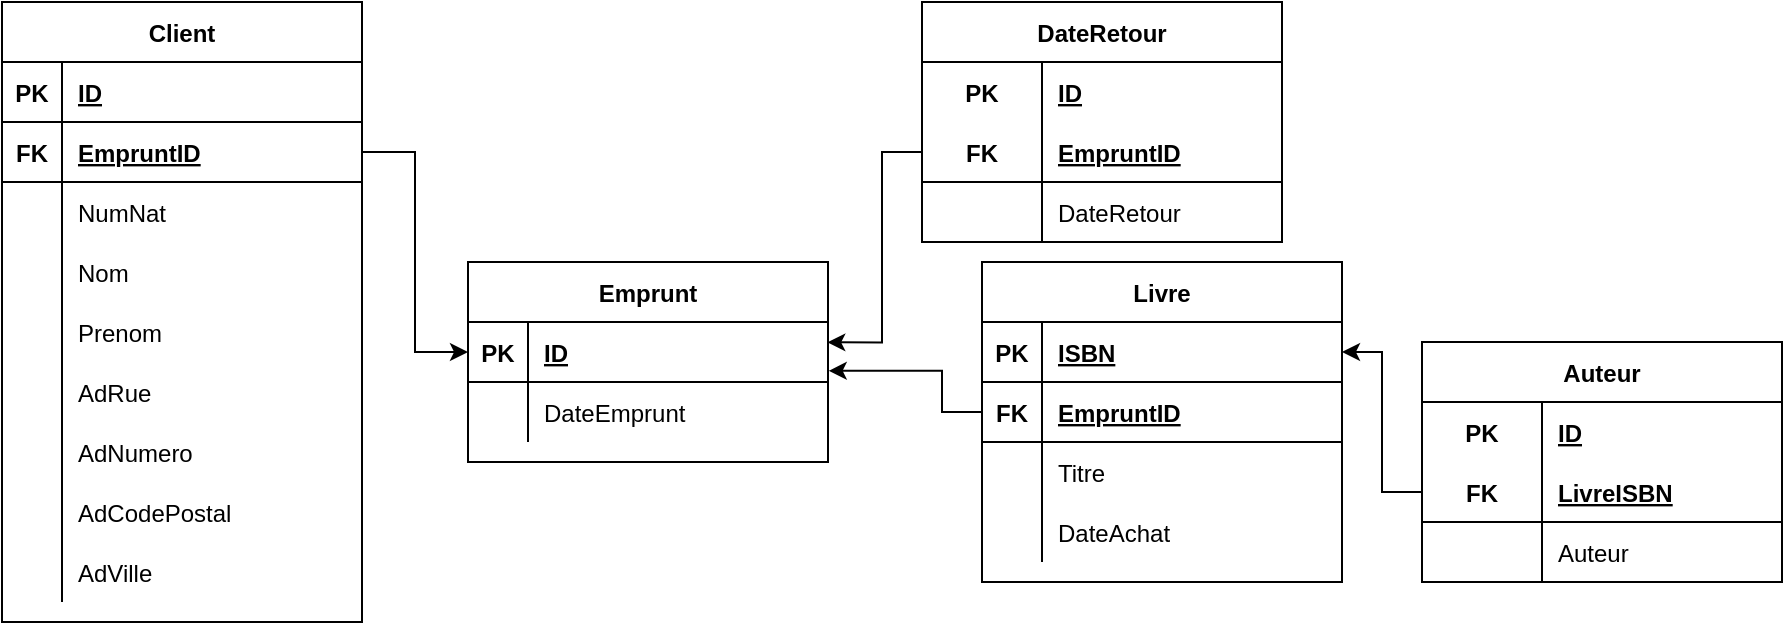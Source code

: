 <mxfile version="18.1.3" type="device"><diagram id="33mG2q-k4386xoAOhq_-" name="Page-1"><mxGraphModel dx="1155" dy="2163" grid="1" gridSize="10" guides="1" tooltips="1" connect="1" arrows="1" fold="1" page="1" pageScale="1" pageWidth="827" pageHeight="1169" math="0" shadow="0"><root><mxCell id="0"/><mxCell id="1" parent="0"/><mxCell id="goXRgrMBlFIu675UcL6D-1" value="Client" style="shape=table;startSize=30;container=1;collapsible=1;childLayout=tableLayout;fixedRows=1;rowLines=0;fontStyle=1;align=center;resizeLast=1;" vertex="1" parent="1"><mxGeometry y="100" width="180" height="310" as="geometry"/></mxCell><mxCell id="goXRgrMBlFIu675UcL6D-2" value="" style="shape=tableRow;horizontal=0;startSize=0;swimlaneHead=0;swimlaneBody=0;fillColor=none;collapsible=0;dropTarget=0;points=[[0,0.5],[1,0.5]];portConstraint=eastwest;top=0;left=0;right=0;bottom=1;" vertex="1" parent="goXRgrMBlFIu675UcL6D-1"><mxGeometry y="30" width="180" height="30" as="geometry"/></mxCell><mxCell id="goXRgrMBlFIu675UcL6D-3" value="PK" style="shape=partialRectangle;connectable=0;fillColor=none;top=0;left=0;bottom=0;right=0;fontStyle=1;overflow=hidden;" vertex="1" parent="goXRgrMBlFIu675UcL6D-2"><mxGeometry width="30" height="30" as="geometry"><mxRectangle width="30" height="30" as="alternateBounds"/></mxGeometry></mxCell><mxCell id="goXRgrMBlFIu675UcL6D-4" value="ID" style="shape=partialRectangle;connectable=0;fillColor=none;top=0;left=0;bottom=0;right=0;align=left;spacingLeft=6;fontStyle=5;overflow=hidden;" vertex="1" parent="goXRgrMBlFIu675UcL6D-2"><mxGeometry x="30" width="150" height="30" as="geometry"><mxRectangle width="150" height="30" as="alternateBounds"/></mxGeometry></mxCell><mxCell id="goXRgrMBlFIu675UcL6D-110" value="" style="shape=tableRow;horizontal=0;startSize=0;swimlaneHead=0;swimlaneBody=0;fillColor=none;collapsible=0;dropTarget=0;points=[[0,0.5],[1,0.5]];portConstraint=eastwest;top=0;left=0;right=0;bottom=1;" vertex="1" parent="goXRgrMBlFIu675UcL6D-1"><mxGeometry y="60" width="180" height="30" as="geometry"/></mxCell><mxCell id="goXRgrMBlFIu675UcL6D-111" value="FK" style="shape=partialRectangle;connectable=0;fillColor=none;top=0;left=0;bottom=0;right=0;fontStyle=1;overflow=hidden;" vertex="1" parent="goXRgrMBlFIu675UcL6D-110"><mxGeometry width="30" height="30" as="geometry"><mxRectangle width="30" height="30" as="alternateBounds"/></mxGeometry></mxCell><mxCell id="goXRgrMBlFIu675UcL6D-112" value="EmpruntID" style="shape=partialRectangle;connectable=0;fillColor=none;top=0;left=0;bottom=0;right=0;align=left;spacingLeft=6;fontStyle=5;overflow=hidden;" vertex="1" parent="goXRgrMBlFIu675UcL6D-110"><mxGeometry x="30" width="150" height="30" as="geometry"><mxRectangle width="150" height="30" as="alternateBounds"/></mxGeometry></mxCell><mxCell id="goXRgrMBlFIu675UcL6D-5" value="" style="shape=tableRow;horizontal=0;startSize=0;swimlaneHead=0;swimlaneBody=0;fillColor=none;collapsible=0;dropTarget=0;points=[[0,0.5],[1,0.5]];portConstraint=eastwest;top=0;left=0;right=0;bottom=0;" vertex="1" parent="goXRgrMBlFIu675UcL6D-1"><mxGeometry y="90" width="180" height="30" as="geometry"/></mxCell><mxCell id="goXRgrMBlFIu675UcL6D-6" value="" style="shape=partialRectangle;connectable=0;fillColor=none;top=0;left=0;bottom=0;right=0;editable=1;overflow=hidden;" vertex="1" parent="goXRgrMBlFIu675UcL6D-5"><mxGeometry width="30" height="30" as="geometry"><mxRectangle width="30" height="30" as="alternateBounds"/></mxGeometry></mxCell><mxCell id="goXRgrMBlFIu675UcL6D-7" value="NumNat" style="shape=partialRectangle;connectable=0;fillColor=none;top=0;left=0;bottom=0;right=0;align=left;spacingLeft=6;overflow=hidden;" vertex="1" parent="goXRgrMBlFIu675UcL6D-5"><mxGeometry x="30" width="150" height="30" as="geometry"><mxRectangle width="150" height="30" as="alternateBounds"/></mxGeometry></mxCell><mxCell id="goXRgrMBlFIu675UcL6D-8" value="" style="shape=tableRow;horizontal=0;startSize=0;swimlaneHead=0;swimlaneBody=0;fillColor=none;collapsible=0;dropTarget=0;points=[[0,0.5],[1,0.5]];portConstraint=eastwest;top=0;left=0;right=0;bottom=0;" vertex="1" parent="goXRgrMBlFIu675UcL6D-1"><mxGeometry y="120" width="180" height="30" as="geometry"/></mxCell><mxCell id="goXRgrMBlFIu675UcL6D-9" value="" style="shape=partialRectangle;connectable=0;fillColor=none;top=0;left=0;bottom=0;right=0;editable=1;overflow=hidden;" vertex="1" parent="goXRgrMBlFIu675UcL6D-8"><mxGeometry width="30" height="30" as="geometry"><mxRectangle width="30" height="30" as="alternateBounds"/></mxGeometry></mxCell><mxCell id="goXRgrMBlFIu675UcL6D-10" value="Nom" style="shape=partialRectangle;connectable=0;fillColor=none;top=0;left=0;bottom=0;right=0;align=left;spacingLeft=6;overflow=hidden;" vertex="1" parent="goXRgrMBlFIu675UcL6D-8"><mxGeometry x="30" width="150" height="30" as="geometry"><mxRectangle width="150" height="30" as="alternateBounds"/></mxGeometry></mxCell><mxCell id="goXRgrMBlFIu675UcL6D-11" value="" style="shape=tableRow;horizontal=0;startSize=0;swimlaneHead=0;swimlaneBody=0;fillColor=none;collapsible=0;dropTarget=0;points=[[0,0.5],[1,0.5]];portConstraint=eastwest;top=0;left=0;right=0;bottom=0;" vertex="1" parent="goXRgrMBlFIu675UcL6D-1"><mxGeometry y="150" width="180" height="30" as="geometry"/></mxCell><mxCell id="goXRgrMBlFIu675UcL6D-12" value="" style="shape=partialRectangle;connectable=0;fillColor=none;top=0;left=0;bottom=0;right=0;editable=1;overflow=hidden;" vertex="1" parent="goXRgrMBlFIu675UcL6D-11"><mxGeometry width="30" height="30" as="geometry"><mxRectangle width="30" height="30" as="alternateBounds"/></mxGeometry></mxCell><mxCell id="goXRgrMBlFIu675UcL6D-13" value="Prenom" style="shape=partialRectangle;connectable=0;fillColor=none;top=0;left=0;bottom=0;right=0;align=left;spacingLeft=6;overflow=hidden;" vertex="1" parent="goXRgrMBlFIu675UcL6D-11"><mxGeometry x="30" width="150" height="30" as="geometry"><mxRectangle width="150" height="30" as="alternateBounds"/></mxGeometry></mxCell><mxCell id="goXRgrMBlFIu675UcL6D-47" value="" style="shape=tableRow;horizontal=0;startSize=0;swimlaneHead=0;swimlaneBody=0;fillColor=none;collapsible=0;dropTarget=0;points=[[0,0.5],[1,0.5]];portConstraint=eastwest;top=0;left=0;right=0;bottom=0;" vertex="1" parent="goXRgrMBlFIu675UcL6D-1"><mxGeometry y="180" width="180" height="30" as="geometry"/></mxCell><mxCell id="goXRgrMBlFIu675UcL6D-48" value="" style="shape=partialRectangle;connectable=0;fillColor=none;top=0;left=0;bottom=0;right=0;editable=1;overflow=hidden;" vertex="1" parent="goXRgrMBlFIu675UcL6D-47"><mxGeometry width="30" height="30" as="geometry"><mxRectangle width="30" height="30" as="alternateBounds"/></mxGeometry></mxCell><mxCell id="goXRgrMBlFIu675UcL6D-49" value="AdRue" style="shape=partialRectangle;connectable=0;fillColor=none;top=0;left=0;bottom=0;right=0;align=left;spacingLeft=6;overflow=hidden;" vertex="1" parent="goXRgrMBlFIu675UcL6D-47"><mxGeometry x="30" width="150" height="30" as="geometry"><mxRectangle width="150" height="30" as="alternateBounds"/></mxGeometry></mxCell><mxCell id="goXRgrMBlFIu675UcL6D-50" value="" style="shape=tableRow;horizontal=0;startSize=0;swimlaneHead=0;swimlaneBody=0;fillColor=none;collapsible=0;dropTarget=0;points=[[0,0.5],[1,0.5]];portConstraint=eastwest;top=0;left=0;right=0;bottom=0;" vertex="1" parent="goXRgrMBlFIu675UcL6D-1"><mxGeometry y="210" width="180" height="30" as="geometry"/></mxCell><mxCell id="goXRgrMBlFIu675UcL6D-51" value="" style="shape=partialRectangle;connectable=0;fillColor=none;top=0;left=0;bottom=0;right=0;editable=1;overflow=hidden;" vertex="1" parent="goXRgrMBlFIu675UcL6D-50"><mxGeometry width="30" height="30" as="geometry"><mxRectangle width="30" height="30" as="alternateBounds"/></mxGeometry></mxCell><mxCell id="goXRgrMBlFIu675UcL6D-52" value="AdNumero" style="shape=partialRectangle;connectable=0;fillColor=none;top=0;left=0;bottom=0;right=0;align=left;spacingLeft=6;overflow=hidden;" vertex="1" parent="goXRgrMBlFIu675UcL6D-50"><mxGeometry x="30" width="150" height="30" as="geometry"><mxRectangle width="150" height="30" as="alternateBounds"/></mxGeometry></mxCell><mxCell id="goXRgrMBlFIu675UcL6D-53" value="" style="shape=tableRow;horizontal=0;startSize=0;swimlaneHead=0;swimlaneBody=0;fillColor=none;collapsible=0;dropTarget=0;points=[[0,0.5],[1,0.5]];portConstraint=eastwest;top=0;left=0;right=0;bottom=0;" vertex="1" parent="goXRgrMBlFIu675UcL6D-1"><mxGeometry y="240" width="180" height="30" as="geometry"/></mxCell><mxCell id="goXRgrMBlFIu675UcL6D-54" value="" style="shape=partialRectangle;connectable=0;fillColor=none;top=0;left=0;bottom=0;right=0;editable=1;overflow=hidden;" vertex="1" parent="goXRgrMBlFIu675UcL6D-53"><mxGeometry width="30" height="30" as="geometry"><mxRectangle width="30" height="30" as="alternateBounds"/></mxGeometry></mxCell><mxCell id="goXRgrMBlFIu675UcL6D-55" value="AdCodePostal" style="shape=partialRectangle;connectable=0;fillColor=none;top=0;left=0;bottom=0;right=0;align=left;spacingLeft=6;overflow=hidden;" vertex="1" parent="goXRgrMBlFIu675UcL6D-53"><mxGeometry x="30" width="150" height="30" as="geometry"><mxRectangle width="150" height="30" as="alternateBounds"/></mxGeometry></mxCell><mxCell id="goXRgrMBlFIu675UcL6D-56" value="" style="shape=tableRow;horizontal=0;startSize=0;swimlaneHead=0;swimlaneBody=0;fillColor=none;collapsible=0;dropTarget=0;points=[[0,0.5],[1,0.5]];portConstraint=eastwest;top=0;left=0;right=0;bottom=0;" vertex="1" parent="goXRgrMBlFIu675UcL6D-1"><mxGeometry y="270" width="180" height="30" as="geometry"/></mxCell><mxCell id="goXRgrMBlFIu675UcL6D-57" value="" style="shape=partialRectangle;connectable=0;fillColor=none;top=0;left=0;bottom=0;right=0;editable=1;overflow=hidden;" vertex="1" parent="goXRgrMBlFIu675UcL6D-56"><mxGeometry width="30" height="30" as="geometry"><mxRectangle width="30" height="30" as="alternateBounds"/></mxGeometry></mxCell><mxCell id="goXRgrMBlFIu675UcL6D-58" value="AdVille" style="shape=partialRectangle;connectable=0;fillColor=none;top=0;left=0;bottom=0;right=0;align=left;spacingLeft=6;overflow=hidden;" vertex="1" parent="goXRgrMBlFIu675UcL6D-56"><mxGeometry x="30" width="150" height="30" as="geometry"><mxRectangle width="150" height="30" as="alternateBounds"/></mxGeometry></mxCell><mxCell id="goXRgrMBlFIu675UcL6D-59" value="Emprunt" style="shape=table;startSize=30;container=1;collapsible=1;childLayout=tableLayout;fixedRows=1;rowLines=0;fontStyle=1;align=center;resizeLast=1;" vertex="1" parent="1"><mxGeometry x="233" y="230" width="180" height="100" as="geometry"/></mxCell><mxCell id="goXRgrMBlFIu675UcL6D-60" value="" style="shape=tableRow;horizontal=0;startSize=0;swimlaneHead=0;swimlaneBody=0;fillColor=none;collapsible=0;dropTarget=0;points=[[0,0.5],[1,0.5]];portConstraint=eastwest;top=0;left=0;right=0;bottom=1;" vertex="1" parent="goXRgrMBlFIu675UcL6D-59"><mxGeometry y="30" width="180" height="30" as="geometry"/></mxCell><mxCell id="goXRgrMBlFIu675UcL6D-61" value="PK" style="shape=partialRectangle;connectable=0;fillColor=none;top=0;left=0;bottom=0;right=0;fontStyle=1;overflow=hidden;" vertex="1" parent="goXRgrMBlFIu675UcL6D-60"><mxGeometry width="30" height="30" as="geometry"><mxRectangle width="30" height="30" as="alternateBounds"/></mxGeometry></mxCell><mxCell id="goXRgrMBlFIu675UcL6D-62" value="ID" style="shape=partialRectangle;connectable=0;fillColor=none;top=0;left=0;bottom=0;right=0;align=left;spacingLeft=6;fontStyle=5;overflow=hidden;" vertex="1" parent="goXRgrMBlFIu675UcL6D-60"><mxGeometry x="30" width="150" height="30" as="geometry"><mxRectangle width="150" height="30" as="alternateBounds"/></mxGeometry></mxCell><mxCell id="goXRgrMBlFIu675UcL6D-63" value="" style="shape=tableRow;horizontal=0;startSize=0;swimlaneHead=0;swimlaneBody=0;fillColor=none;collapsible=0;dropTarget=0;points=[[0,0.5],[1,0.5]];portConstraint=eastwest;top=0;left=0;right=0;bottom=0;" vertex="1" parent="goXRgrMBlFIu675UcL6D-59"><mxGeometry y="60" width="180" height="30" as="geometry"/></mxCell><mxCell id="goXRgrMBlFIu675UcL6D-64" value="" style="shape=partialRectangle;connectable=0;fillColor=none;top=0;left=0;bottom=0;right=0;editable=1;overflow=hidden;" vertex="1" parent="goXRgrMBlFIu675UcL6D-63"><mxGeometry width="30" height="30" as="geometry"><mxRectangle width="30" height="30" as="alternateBounds"/></mxGeometry></mxCell><mxCell id="goXRgrMBlFIu675UcL6D-65" value="DateEmprunt" style="shape=partialRectangle;connectable=0;fillColor=none;top=0;left=0;bottom=0;right=0;align=left;spacingLeft=6;overflow=hidden;" vertex="1" parent="goXRgrMBlFIu675UcL6D-63"><mxGeometry x="30" width="150" height="30" as="geometry"><mxRectangle width="150" height="30" as="alternateBounds"/></mxGeometry></mxCell><mxCell id="goXRgrMBlFIu675UcL6D-72" value="DateRetour" style="shape=table;startSize=30;container=1;collapsible=1;childLayout=tableLayout;fixedRows=1;rowLines=0;fontStyle=1;align=center;resizeLast=1;" vertex="1" parent="1"><mxGeometry x="460" y="100" width="180" height="120" as="geometry"/></mxCell><mxCell id="goXRgrMBlFIu675UcL6D-73" value="" style="shape=tableRow;horizontal=0;startSize=0;swimlaneHead=0;swimlaneBody=0;fillColor=none;collapsible=0;dropTarget=0;points=[[0,0.5],[1,0.5]];portConstraint=eastwest;top=0;left=0;right=0;bottom=0;" vertex="1" parent="goXRgrMBlFIu675UcL6D-72"><mxGeometry y="30" width="180" height="30" as="geometry"/></mxCell><mxCell id="goXRgrMBlFIu675UcL6D-74" value="PK" style="shape=partialRectangle;connectable=0;fillColor=none;top=0;left=0;bottom=0;right=0;fontStyle=1;overflow=hidden;" vertex="1" parent="goXRgrMBlFIu675UcL6D-73"><mxGeometry width="60" height="30" as="geometry"><mxRectangle width="60" height="30" as="alternateBounds"/></mxGeometry></mxCell><mxCell id="goXRgrMBlFIu675UcL6D-75" value="ID" style="shape=partialRectangle;connectable=0;fillColor=none;top=0;left=0;bottom=0;right=0;align=left;spacingLeft=6;fontStyle=5;overflow=hidden;" vertex="1" parent="goXRgrMBlFIu675UcL6D-73"><mxGeometry x="60" width="120" height="30" as="geometry"><mxRectangle width="120" height="30" as="alternateBounds"/></mxGeometry></mxCell><mxCell id="goXRgrMBlFIu675UcL6D-76" value="" style="shape=tableRow;horizontal=0;startSize=0;swimlaneHead=0;swimlaneBody=0;fillColor=none;collapsible=0;dropTarget=0;points=[[0,0.5],[1,0.5]];portConstraint=eastwest;top=0;left=0;right=0;bottom=1;" vertex="1" parent="goXRgrMBlFIu675UcL6D-72"><mxGeometry y="60" width="180" height="30" as="geometry"/></mxCell><mxCell id="goXRgrMBlFIu675UcL6D-77" value="FK" style="shape=partialRectangle;connectable=0;fillColor=none;top=0;left=0;bottom=0;right=0;fontStyle=1;overflow=hidden;" vertex="1" parent="goXRgrMBlFIu675UcL6D-76"><mxGeometry width="60" height="30" as="geometry"><mxRectangle width="60" height="30" as="alternateBounds"/></mxGeometry></mxCell><mxCell id="goXRgrMBlFIu675UcL6D-78" value="EmpruntID" style="shape=partialRectangle;connectable=0;fillColor=none;top=0;left=0;bottom=0;right=0;align=left;spacingLeft=6;fontStyle=5;overflow=hidden;" vertex="1" parent="goXRgrMBlFIu675UcL6D-76"><mxGeometry x="60" width="120" height="30" as="geometry"><mxRectangle width="120" height="30" as="alternateBounds"/></mxGeometry></mxCell><mxCell id="goXRgrMBlFIu675UcL6D-79" value="" style="shape=tableRow;horizontal=0;startSize=0;swimlaneHead=0;swimlaneBody=0;fillColor=none;collapsible=0;dropTarget=0;points=[[0,0.5],[1,0.5]];portConstraint=eastwest;top=0;left=0;right=0;bottom=0;" vertex="1" parent="goXRgrMBlFIu675UcL6D-72"><mxGeometry y="90" width="180" height="30" as="geometry"/></mxCell><mxCell id="goXRgrMBlFIu675UcL6D-80" value="" style="shape=partialRectangle;connectable=0;fillColor=none;top=0;left=0;bottom=0;right=0;editable=1;overflow=hidden;" vertex="1" parent="goXRgrMBlFIu675UcL6D-79"><mxGeometry width="60" height="30" as="geometry"><mxRectangle width="60" height="30" as="alternateBounds"/></mxGeometry></mxCell><mxCell id="goXRgrMBlFIu675UcL6D-81" value="DateRetour" style="shape=partialRectangle;connectable=0;fillColor=none;top=0;left=0;bottom=0;right=0;align=left;spacingLeft=6;overflow=hidden;" vertex="1" parent="goXRgrMBlFIu675UcL6D-79"><mxGeometry x="60" width="120" height="30" as="geometry"><mxRectangle width="120" height="30" as="alternateBounds"/></mxGeometry></mxCell><mxCell id="goXRgrMBlFIu675UcL6D-86" value="Livre" style="shape=table;startSize=30;container=1;collapsible=1;childLayout=tableLayout;fixedRows=1;rowLines=0;fontStyle=1;align=center;resizeLast=1;" vertex="1" parent="1"><mxGeometry x="490" y="230" width="180" height="160" as="geometry"/></mxCell><mxCell id="goXRgrMBlFIu675UcL6D-87" value="" style="shape=tableRow;horizontal=0;startSize=0;swimlaneHead=0;swimlaneBody=0;fillColor=none;collapsible=0;dropTarget=0;points=[[0,0.5],[1,0.5]];portConstraint=eastwest;top=0;left=0;right=0;bottom=1;" vertex="1" parent="goXRgrMBlFIu675UcL6D-86"><mxGeometry y="30" width="180" height="30" as="geometry"/></mxCell><mxCell id="goXRgrMBlFIu675UcL6D-88" value="PK" style="shape=partialRectangle;connectable=0;fillColor=none;top=0;left=0;bottom=0;right=0;fontStyle=1;overflow=hidden;" vertex="1" parent="goXRgrMBlFIu675UcL6D-87"><mxGeometry width="30" height="30" as="geometry"><mxRectangle width="30" height="30" as="alternateBounds"/></mxGeometry></mxCell><mxCell id="goXRgrMBlFIu675UcL6D-89" value="ISBN" style="shape=partialRectangle;connectable=0;fillColor=none;top=0;left=0;bottom=0;right=0;align=left;spacingLeft=6;fontStyle=5;overflow=hidden;" vertex="1" parent="goXRgrMBlFIu675UcL6D-87"><mxGeometry x="30" width="150" height="30" as="geometry"><mxRectangle width="150" height="30" as="alternateBounds"/></mxGeometry></mxCell><mxCell id="goXRgrMBlFIu675UcL6D-114" value="" style="shape=tableRow;horizontal=0;startSize=0;swimlaneHead=0;swimlaneBody=0;fillColor=none;collapsible=0;dropTarget=0;points=[[0,0.5],[1,0.5]];portConstraint=eastwest;top=0;left=0;right=0;bottom=1;" vertex="1" parent="goXRgrMBlFIu675UcL6D-86"><mxGeometry y="60" width="180" height="30" as="geometry"/></mxCell><mxCell id="goXRgrMBlFIu675UcL6D-115" value="FK" style="shape=partialRectangle;connectable=0;fillColor=none;top=0;left=0;bottom=0;right=0;fontStyle=1;overflow=hidden;" vertex="1" parent="goXRgrMBlFIu675UcL6D-114"><mxGeometry width="30" height="30" as="geometry"><mxRectangle width="30" height="30" as="alternateBounds"/></mxGeometry></mxCell><mxCell id="goXRgrMBlFIu675UcL6D-116" value="EmpruntID" style="shape=partialRectangle;connectable=0;fillColor=none;top=0;left=0;bottom=0;right=0;align=left;spacingLeft=6;fontStyle=5;overflow=hidden;" vertex="1" parent="goXRgrMBlFIu675UcL6D-114"><mxGeometry x="30" width="150" height="30" as="geometry"><mxRectangle width="150" height="30" as="alternateBounds"/></mxGeometry></mxCell><mxCell id="goXRgrMBlFIu675UcL6D-90" value="" style="shape=tableRow;horizontal=0;startSize=0;swimlaneHead=0;swimlaneBody=0;fillColor=none;collapsible=0;dropTarget=0;points=[[0,0.5],[1,0.5]];portConstraint=eastwest;top=0;left=0;right=0;bottom=0;" vertex="1" parent="goXRgrMBlFIu675UcL6D-86"><mxGeometry y="90" width="180" height="30" as="geometry"/></mxCell><mxCell id="goXRgrMBlFIu675UcL6D-91" value="" style="shape=partialRectangle;connectable=0;fillColor=none;top=0;left=0;bottom=0;right=0;editable=1;overflow=hidden;" vertex="1" parent="goXRgrMBlFIu675UcL6D-90"><mxGeometry width="30" height="30" as="geometry"><mxRectangle width="30" height="30" as="alternateBounds"/></mxGeometry></mxCell><mxCell id="goXRgrMBlFIu675UcL6D-92" value="Titre" style="shape=partialRectangle;connectable=0;fillColor=none;top=0;left=0;bottom=0;right=0;align=left;spacingLeft=6;overflow=hidden;" vertex="1" parent="goXRgrMBlFIu675UcL6D-90"><mxGeometry x="30" width="150" height="30" as="geometry"><mxRectangle width="150" height="30" as="alternateBounds"/></mxGeometry></mxCell><mxCell id="goXRgrMBlFIu675UcL6D-93" value="" style="shape=tableRow;horizontal=0;startSize=0;swimlaneHead=0;swimlaneBody=0;fillColor=none;collapsible=0;dropTarget=0;points=[[0,0.5],[1,0.5]];portConstraint=eastwest;top=0;left=0;right=0;bottom=0;" vertex="1" parent="goXRgrMBlFIu675UcL6D-86"><mxGeometry y="120" width="180" height="30" as="geometry"/></mxCell><mxCell id="goXRgrMBlFIu675UcL6D-94" value="" style="shape=partialRectangle;connectable=0;fillColor=none;top=0;left=0;bottom=0;right=0;editable=1;overflow=hidden;" vertex="1" parent="goXRgrMBlFIu675UcL6D-93"><mxGeometry width="30" height="30" as="geometry"><mxRectangle width="30" height="30" as="alternateBounds"/></mxGeometry></mxCell><mxCell id="goXRgrMBlFIu675UcL6D-95" value="DateAchat" style="shape=partialRectangle;connectable=0;fillColor=none;top=0;left=0;bottom=0;right=0;align=left;spacingLeft=6;overflow=hidden;" vertex="1" parent="goXRgrMBlFIu675UcL6D-93"><mxGeometry x="30" width="150" height="30" as="geometry"><mxRectangle width="150" height="30" as="alternateBounds"/></mxGeometry></mxCell><mxCell id="goXRgrMBlFIu675UcL6D-109" style="edgeStyle=orthogonalEdgeStyle;rounded=0;orthogonalLoop=1;jettySize=auto;html=1;entryX=1;entryY=0.5;entryDx=0;entryDy=0;exitX=0;exitY=0.5;exitDx=0;exitDy=0;" edge="1" parent="1" source="goXRgrMBlFIu675UcL6D-103" target="goXRgrMBlFIu675UcL6D-87"><mxGeometry relative="1" as="geometry"/></mxCell><mxCell id="goXRgrMBlFIu675UcL6D-99" value="Auteur" style="shape=table;startSize=30;container=1;collapsible=1;childLayout=tableLayout;fixedRows=1;rowLines=0;fontStyle=1;align=center;resizeLast=1;" vertex="1" parent="1"><mxGeometry x="710" y="270" width="180" height="120" as="geometry"/></mxCell><mxCell id="goXRgrMBlFIu675UcL6D-100" value="" style="shape=tableRow;horizontal=0;startSize=0;swimlaneHead=0;swimlaneBody=0;fillColor=none;collapsible=0;dropTarget=0;points=[[0,0.5],[1,0.5]];portConstraint=eastwest;top=0;left=0;right=0;bottom=0;" vertex="1" parent="goXRgrMBlFIu675UcL6D-99"><mxGeometry y="30" width="180" height="30" as="geometry"/></mxCell><mxCell id="goXRgrMBlFIu675UcL6D-101" value="PK" style="shape=partialRectangle;connectable=0;fillColor=none;top=0;left=0;bottom=0;right=0;fontStyle=1;overflow=hidden;" vertex="1" parent="goXRgrMBlFIu675UcL6D-100"><mxGeometry width="60" height="30" as="geometry"><mxRectangle width="60" height="30" as="alternateBounds"/></mxGeometry></mxCell><mxCell id="goXRgrMBlFIu675UcL6D-102" value="ID" style="shape=partialRectangle;connectable=0;fillColor=none;top=0;left=0;bottom=0;right=0;align=left;spacingLeft=6;fontStyle=5;overflow=hidden;" vertex="1" parent="goXRgrMBlFIu675UcL6D-100"><mxGeometry x="60" width="120" height="30" as="geometry"><mxRectangle width="120" height="30" as="alternateBounds"/></mxGeometry></mxCell><mxCell id="goXRgrMBlFIu675UcL6D-103" value="" style="shape=tableRow;horizontal=0;startSize=0;swimlaneHead=0;swimlaneBody=0;fillColor=none;collapsible=0;dropTarget=0;points=[[0,0.5],[1,0.5]];portConstraint=eastwest;top=0;left=0;right=0;bottom=1;" vertex="1" parent="goXRgrMBlFIu675UcL6D-99"><mxGeometry y="60" width="180" height="30" as="geometry"/></mxCell><mxCell id="goXRgrMBlFIu675UcL6D-104" value="FK" style="shape=partialRectangle;connectable=0;fillColor=none;top=0;left=0;bottom=0;right=0;fontStyle=1;overflow=hidden;" vertex="1" parent="goXRgrMBlFIu675UcL6D-103"><mxGeometry width="60" height="30" as="geometry"><mxRectangle width="60" height="30" as="alternateBounds"/></mxGeometry></mxCell><mxCell id="goXRgrMBlFIu675UcL6D-105" value="LivreISBN" style="shape=partialRectangle;connectable=0;fillColor=none;top=0;left=0;bottom=0;right=0;align=left;spacingLeft=6;fontStyle=5;overflow=hidden;" vertex="1" parent="goXRgrMBlFIu675UcL6D-103"><mxGeometry x="60" width="120" height="30" as="geometry"><mxRectangle width="120" height="30" as="alternateBounds"/></mxGeometry></mxCell><mxCell id="goXRgrMBlFIu675UcL6D-106" value="" style="shape=tableRow;horizontal=0;startSize=0;swimlaneHead=0;swimlaneBody=0;fillColor=none;collapsible=0;dropTarget=0;points=[[0,0.5],[1,0.5]];portConstraint=eastwest;top=0;left=0;right=0;bottom=0;" vertex="1" parent="goXRgrMBlFIu675UcL6D-99"><mxGeometry y="90" width="180" height="30" as="geometry"/></mxCell><mxCell id="goXRgrMBlFIu675UcL6D-107" value="" style="shape=partialRectangle;connectable=0;fillColor=none;top=0;left=0;bottom=0;right=0;editable=1;overflow=hidden;" vertex="1" parent="goXRgrMBlFIu675UcL6D-106"><mxGeometry width="60" height="30" as="geometry"><mxRectangle width="60" height="30" as="alternateBounds"/></mxGeometry></mxCell><mxCell id="goXRgrMBlFIu675UcL6D-108" value="Auteur" style="shape=partialRectangle;connectable=0;fillColor=none;top=0;left=0;bottom=0;right=0;align=left;spacingLeft=6;overflow=hidden;" vertex="1" parent="goXRgrMBlFIu675UcL6D-106"><mxGeometry x="60" width="120" height="30" as="geometry"><mxRectangle width="120" height="30" as="alternateBounds"/></mxGeometry></mxCell><mxCell id="goXRgrMBlFIu675UcL6D-113" style="edgeStyle=orthogonalEdgeStyle;rounded=0;orthogonalLoop=1;jettySize=auto;html=1;entryX=0;entryY=0.5;entryDx=0;entryDy=0;exitX=1;exitY=0.5;exitDx=0;exitDy=0;" edge="1" parent="1" source="goXRgrMBlFIu675UcL6D-110" target="goXRgrMBlFIu675UcL6D-60"><mxGeometry relative="1" as="geometry"/></mxCell><mxCell id="goXRgrMBlFIu675UcL6D-117" style="edgeStyle=orthogonalEdgeStyle;rounded=0;orthogonalLoop=1;jettySize=auto;html=1;entryX=1.002;entryY=0.813;entryDx=0;entryDy=0;entryPerimeter=0;exitX=0;exitY=0.5;exitDx=0;exitDy=0;" edge="1" parent="1" source="goXRgrMBlFIu675UcL6D-114" target="goXRgrMBlFIu675UcL6D-60"><mxGeometry relative="1" as="geometry"><Array as="points"><mxPoint x="470" y="305"/><mxPoint x="470" y="284"/></Array></mxGeometry></mxCell><mxCell id="goXRgrMBlFIu675UcL6D-119" style="edgeStyle=orthogonalEdgeStyle;rounded=0;orthogonalLoop=1;jettySize=auto;html=1;exitX=0;exitY=0.5;exitDx=0;exitDy=0;entryX=0.998;entryY=0.339;entryDx=0;entryDy=0;entryPerimeter=0;" edge="1" parent="1" source="goXRgrMBlFIu675UcL6D-76" target="goXRgrMBlFIu675UcL6D-60"><mxGeometry relative="1" as="geometry"><mxPoint x="540" y="175" as="sourcePoint"/><mxPoint x="420" y="275" as="targetPoint"/><Array as="points"><mxPoint x="440" y="175"/><mxPoint x="440" y="270"/></Array></mxGeometry></mxCell></root></mxGraphModel></diagram></mxfile>
